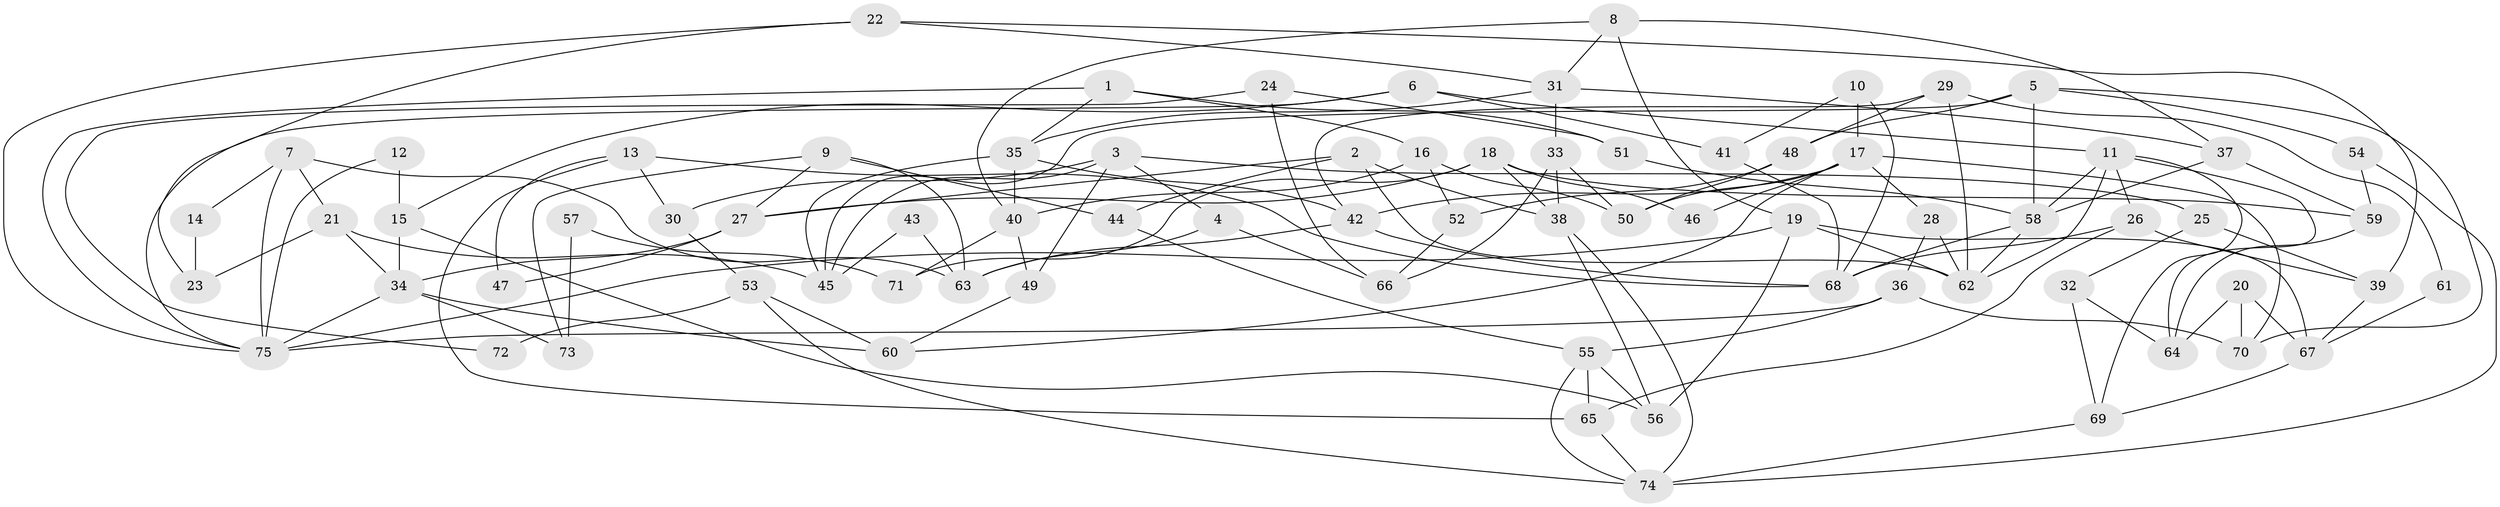 // coarse degree distribution, {5: 0.3111111111111111, 6: 0.13333333333333333, 7: 0.15555555555555556, 4: 0.17777777777777778, 9: 0.044444444444444446, 3: 0.1111111111111111, 2: 0.044444444444444446, 8: 0.022222222222222223}
// Generated by graph-tools (version 1.1) at 2025/24/03/03/25 07:24:02]
// undirected, 75 vertices, 150 edges
graph export_dot {
graph [start="1"]
  node [color=gray90,style=filled];
  1;
  2;
  3;
  4;
  5;
  6;
  7;
  8;
  9;
  10;
  11;
  12;
  13;
  14;
  15;
  16;
  17;
  18;
  19;
  20;
  21;
  22;
  23;
  24;
  25;
  26;
  27;
  28;
  29;
  30;
  31;
  32;
  33;
  34;
  35;
  36;
  37;
  38;
  39;
  40;
  41;
  42;
  43;
  44;
  45;
  46;
  47;
  48;
  49;
  50;
  51;
  52;
  53;
  54;
  55;
  56;
  57;
  58;
  59;
  60;
  61;
  62;
  63;
  64;
  65;
  66;
  67;
  68;
  69;
  70;
  71;
  72;
  73;
  74;
  75;
  1 -- 35;
  1 -- 75;
  1 -- 16;
  1 -- 51;
  2 -- 27;
  2 -- 38;
  2 -- 44;
  2 -- 62;
  3 -- 49;
  3 -- 4;
  3 -- 25;
  3 -- 30;
  3 -- 45;
  4 -- 66;
  4 -- 63;
  5 -- 45;
  5 -- 58;
  5 -- 48;
  5 -- 54;
  5 -- 70;
  6 -- 75;
  6 -- 11;
  6 -- 15;
  6 -- 41;
  7 -- 63;
  7 -- 75;
  7 -- 14;
  7 -- 21;
  8 -- 31;
  8 -- 37;
  8 -- 19;
  8 -- 40;
  9 -- 27;
  9 -- 44;
  9 -- 63;
  9 -- 73;
  10 -- 68;
  10 -- 41;
  10 -- 17;
  11 -- 58;
  11 -- 62;
  11 -- 26;
  11 -- 64;
  11 -- 69;
  12 -- 75;
  12 -- 15;
  13 -- 65;
  13 -- 30;
  13 -- 47;
  13 -- 68;
  14 -- 23;
  15 -- 34;
  15 -- 56;
  16 -- 50;
  16 -- 40;
  16 -- 52;
  17 -- 70;
  17 -- 28;
  17 -- 42;
  17 -- 46;
  17 -- 50;
  17 -- 60;
  18 -- 38;
  18 -- 59;
  18 -- 27;
  18 -- 46;
  18 -- 71;
  19 -- 62;
  19 -- 56;
  19 -- 67;
  19 -- 75;
  20 -- 64;
  20 -- 67;
  20 -- 70;
  21 -- 45;
  21 -- 23;
  21 -- 34;
  22 -- 39;
  22 -- 75;
  22 -- 23;
  22 -- 31;
  24 -- 51;
  24 -- 66;
  24 -- 72;
  25 -- 39;
  25 -- 32;
  26 -- 68;
  26 -- 39;
  26 -- 65;
  27 -- 34;
  27 -- 47;
  28 -- 36;
  28 -- 62;
  29 -- 62;
  29 -- 42;
  29 -- 48;
  29 -- 61;
  30 -- 53;
  31 -- 35;
  31 -- 33;
  31 -- 37;
  32 -- 69;
  32 -- 64;
  33 -- 50;
  33 -- 38;
  33 -- 66;
  34 -- 75;
  34 -- 60;
  34 -- 73;
  35 -- 40;
  35 -- 42;
  35 -- 45;
  36 -- 70;
  36 -- 55;
  36 -- 75;
  37 -- 59;
  37 -- 58;
  38 -- 56;
  38 -- 74;
  39 -- 67;
  40 -- 49;
  40 -- 71;
  41 -- 68;
  42 -- 68;
  42 -- 63;
  43 -- 45;
  43 -- 63;
  44 -- 55;
  48 -- 50;
  48 -- 52;
  49 -- 60;
  51 -- 58;
  52 -- 66;
  53 -- 60;
  53 -- 74;
  53 -- 72;
  54 -- 74;
  54 -- 59;
  55 -- 65;
  55 -- 56;
  55 -- 74;
  57 -- 73;
  57 -- 71;
  58 -- 62;
  58 -- 68;
  59 -- 64;
  61 -- 67;
  65 -- 74;
  67 -- 69;
  69 -- 74;
}
